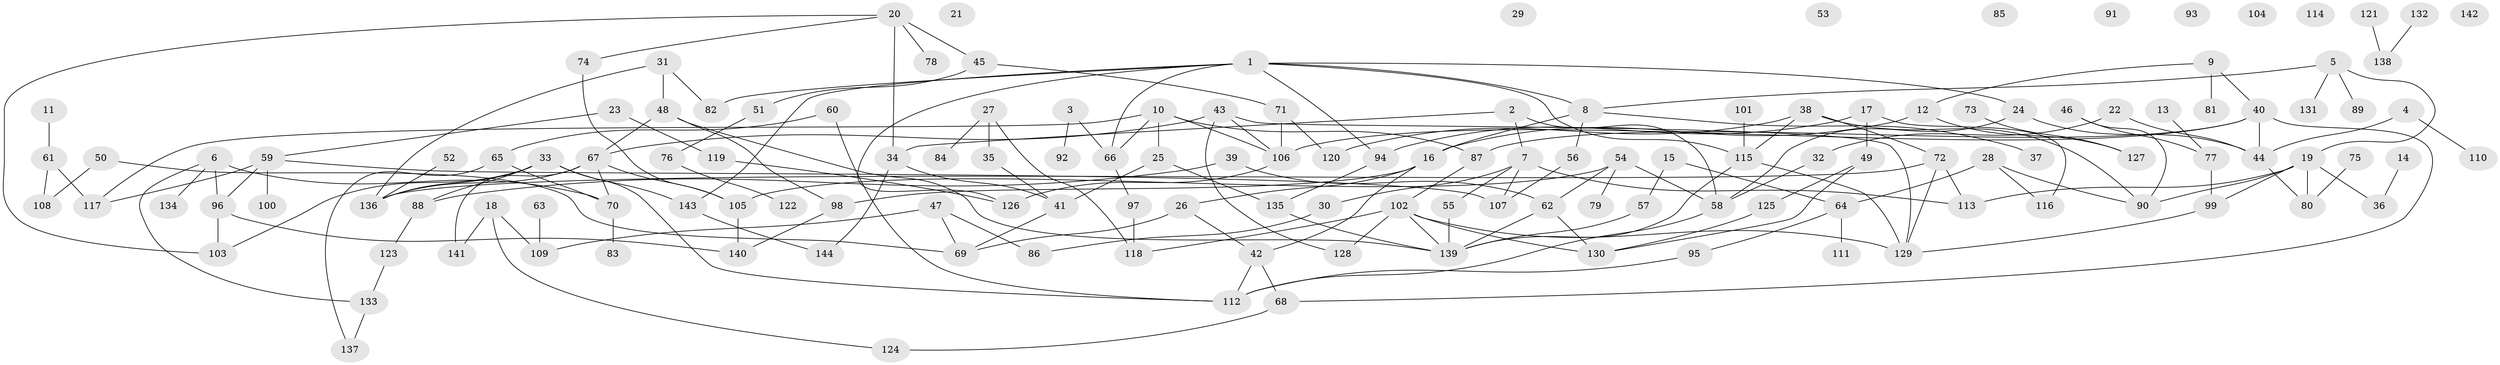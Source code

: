 // Generated by graph-tools (version 1.1) at 2025/12/03/09/25 04:12:55]
// undirected, 144 vertices, 194 edges
graph export_dot {
graph [start="1"]
  node [color=gray90,style=filled];
  1;
  2;
  3;
  4;
  5;
  6;
  7;
  8;
  9;
  10;
  11;
  12;
  13;
  14;
  15;
  16;
  17;
  18;
  19;
  20;
  21;
  22;
  23;
  24;
  25;
  26;
  27;
  28;
  29;
  30;
  31;
  32;
  33;
  34;
  35;
  36;
  37;
  38;
  39;
  40;
  41;
  42;
  43;
  44;
  45;
  46;
  47;
  48;
  49;
  50;
  51;
  52;
  53;
  54;
  55;
  56;
  57;
  58;
  59;
  60;
  61;
  62;
  63;
  64;
  65;
  66;
  67;
  68;
  69;
  70;
  71;
  72;
  73;
  74;
  75;
  76;
  77;
  78;
  79;
  80;
  81;
  82;
  83;
  84;
  85;
  86;
  87;
  88;
  89;
  90;
  91;
  92;
  93;
  94;
  95;
  96;
  97;
  98;
  99;
  100;
  101;
  102;
  103;
  104;
  105;
  106;
  107;
  108;
  109;
  110;
  111;
  112;
  113;
  114;
  115;
  116;
  117;
  118;
  119;
  120;
  121;
  122;
  123;
  124;
  125;
  126;
  127;
  128;
  129;
  130;
  131;
  132;
  133;
  134;
  135;
  136;
  137;
  138;
  139;
  140;
  141;
  142;
  143;
  144;
  1 -- 8;
  1 -- 24;
  1 -- 66;
  1 -- 82;
  1 -- 94;
  1 -- 115;
  1 -- 126;
  1 -- 143;
  2 -- 7;
  2 -- 34;
  2 -- 58;
  3 -- 66;
  3 -- 92;
  4 -- 44;
  4 -- 110;
  5 -- 8;
  5 -- 19;
  5 -- 89;
  5 -- 131;
  6 -- 70;
  6 -- 96;
  6 -- 133;
  6 -- 134;
  7 -- 30;
  7 -- 55;
  7 -- 107;
  7 -- 113;
  8 -- 16;
  8 -- 37;
  8 -- 56;
  9 -- 12;
  9 -- 40;
  9 -- 81;
  10 -- 25;
  10 -- 66;
  10 -- 87;
  10 -- 106;
  10 -- 117;
  11 -- 61;
  12 -- 16;
  12 -- 127;
  13 -- 77;
  14 -- 36;
  15 -- 57;
  15 -- 64;
  16 -- 26;
  16 -- 42;
  16 -- 98;
  17 -- 49;
  17 -- 94;
  17 -- 116;
  18 -- 109;
  18 -- 124;
  18 -- 141;
  19 -- 36;
  19 -- 80;
  19 -- 90;
  19 -- 99;
  19 -- 113;
  20 -- 34;
  20 -- 45;
  20 -- 74;
  20 -- 78;
  20 -- 103;
  22 -- 32;
  22 -- 44;
  23 -- 59;
  23 -- 119;
  24 -- 44;
  24 -- 58;
  25 -- 41;
  25 -- 135;
  26 -- 42;
  26 -- 69;
  27 -- 35;
  27 -- 84;
  27 -- 118;
  28 -- 64;
  28 -- 90;
  28 -- 116;
  30 -- 86;
  31 -- 48;
  31 -- 82;
  31 -- 136;
  32 -- 58;
  33 -- 88;
  33 -- 103;
  33 -- 112;
  33 -- 136;
  33 -- 143;
  34 -- 41;
  34 -- 144;
  35 -- 41;
  38 -- 72;
  38 -- 90;
  38 -- 115;
  38 -- 120;
  39 -- 62;
  39 -- 88;
  40 -- 44;
  40 -- 68;
  40 -- 87;
  40 -- 106;
  41 -- 69;
  42 -- 68;
  42 -- 112;
  43 -- 67;
  43 -- 106;
  43 -- 128;
  43 -- 129;
  44 -- 80;
  45 -- 51;
  45 -- 71;
  46 -- 77;
  46 -- 90;
  47 -- 69;
  47 -- 86;
  47 -- 109;
  48 -- 67;
  48 -- 98;
  48 -- 139;
  49 -- 125;
  49 -- 130;
  50 -- 69;
  50 -- 108;
  51 -- 76;
  52 -- 136;
  54 -- 58;
  54 -- 62;
  54 -- 79;
  54 -- 105;
  55 -- 139;
  56 -- 107;
  57 -- 139;
  58 -- 112;
  59 -- 96;
  59 -- 100;
  59 -- 107;
  59 -- 117;
  60 -- 65;
  60 -- 112;
  61 -- 108;
  61 -- 117;
  62 -- 130;
  62 -- 139;
  63 -- 109;
  64 -- 95;
  64 -- 111;
  65 -- 70;
  65 -- 137;
  66 -- 97;
  67 -- 70;
  67 -- 105;
  67 -- 136;
  67 -- 141;
  68 -- 124;
  70 -- 83;
  71 -- 106;
  71 -- 120;
  72 -- 113;
  72 -- 129;
  72 -- 136;
  73 -- 127;
  74 -- 105;
  75 -- 80;
  76 -- 122;
  77 -- 99;
  87 -- 102;
  88 -- 123;
  94 -- 135;
  95 -- 112;
  96 -- 103;
  96 -- 140;
  97 -- 118;
  98 -- 140;
  99 -- 129;
  101 -- 115;
  102 -- 118;
  102 -- 128;
  102 -- 129;
  102 -- 130;
  102 -- 139;
  105 -- 140;
  106 -- 126;
  115 -- 129;
  115 -- 139;
  119 -- 126;
  121 -- 138;
  123 -- 133;
  125 -- 130;
  132 -- 138;
  133 -- 137;
  135 -- 139;
  143 -- 144;
}
